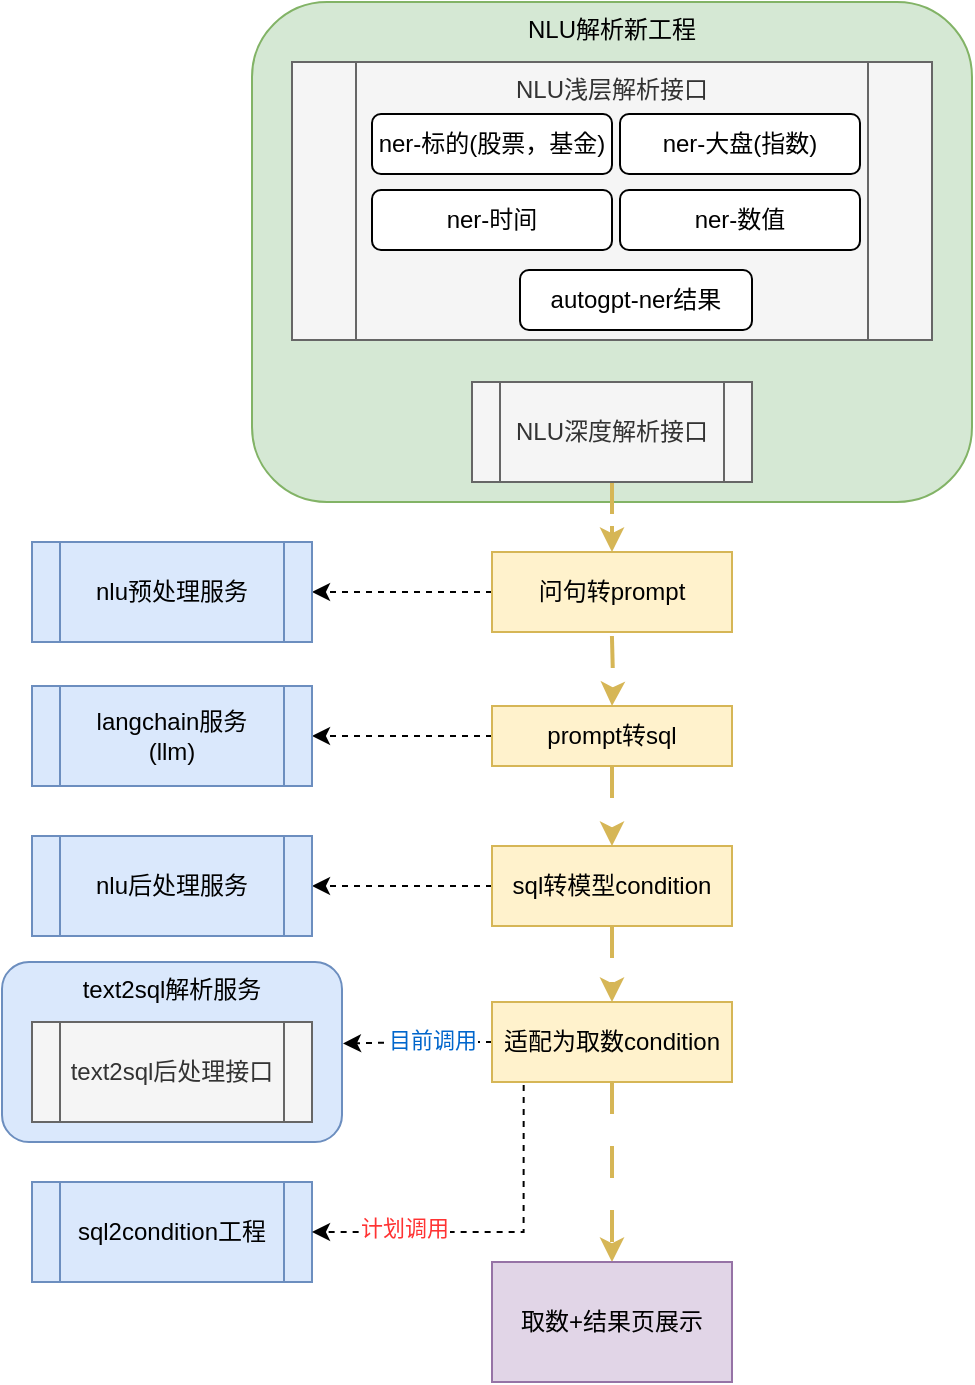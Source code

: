 <mxfile version="21.7.0" type="github">
  <diagram name="第 1 页" id="-DtATAsQaKTqwAKupJKH">
    <mxGraphModel dx="989" dy="523" grid="1" gridSize="10" guides="1" tooltips="1" connect="1" arrows="1" fold="1" page="1" pageScale="1" pageWidth="827" pageHeight="1169" math="0" shadow="0">
      <root>
        <mxCell id="0" />
        <mxCell id="1" parent="0" />
        <mxCell id="JhKfk-GGo2rU0hKPJ-zP-9" value="NLU解析新工程" style="rounded=1;whiteSpace=wrap;html=1;verticalAlign=top;fillColor=#d5e8d4;strokeColor=#82b366;" vertex="1" parent="1">
          <mxGeometry x="260" y="50" width="360" height="250" as="geometry" />
        </mxCell>
        <mxCell id="JhKfk-GGo2rU0hKPJ-zP-45" value="" style="edgeStyle=orthogonalEdgeStyle;rounded=0;orthogonalLoop=1;jettySize=auto;html=1;fillColor=#fff2cc;strokeColor=#d6b656;dashed=1;dashPattern=8 8;strokeWidth=2;" edge="1" parent="1" source="JhKfk-GGo2rU0hKPJ-zP-11" target="JhKfk-GGo2rU0hKPJ-zP-44">
          <mxGeometry relative="1" as="geometry" />
        </mxCell>
        <mxCell id="JhKfk-GGo2rU0hKPJ-zP-11" value="NLU深度解析接口" style="shape=process;whiteSpace=wrap;html=1;backgroundOutline=1;fillColor=#f5f5f5;fontColor=#333333;strokeColor=#666666;" vertex="1" parent="1">
          <mxGeometry x="370" y="240" width="140" height="50" as="geometry" />
        </mxCell>
        <mxCell id="JhKfk-GGo2rU0hKPJ-zP-18" value="sql2condition工程" style="shape=process;whiteSpace=wrap;html=1;backgroundOutline=1;fillColor=#dae8fc;strokeColor=#6c8ebf;" vertex="1" parent="1">
          <mxGeometry x="150" y="640" width="140" height="50" as="geometry" />
        </mxCell>
        <mxCell id="JhKfk-GGo2rU0hKPJ-zP-36" value="" style="group" vertex="1" connectable="0" parent="1">
          <mxGeometry x="280" y="80" width="320" height="139" as="geometry" />
        </mxCell>
        <mxCell id="JhKfk-GGo2rU0hKPJ-zP-8" value="NLU浅层解析接口" style="shape=process;whiteSpace=wrap;html=1;backgroundOutline=1;verticalAlign=top;fillColor=#f5f5f5;fontColor=#333333;strokeColor=#666666;" vertex="1" parent="JhKfk-GGo2rU0hKPJ-zP-36">
          <mxGeometry width="320" height="139" as="geometry" />
        </mxCell>
        <mxCell id="JhKfk-GGo2rU0hKPJ-zP-31" value="ner-标的(股票，基金)" style="rounded=1;whiteSpace=wrap;html=1;" vertex="1" parent="JhKfk-GGo2rU0hKPJ-zP-36">
          <mxGeometry x="40" y="26" width="120" height="30" as="geometry" />
        </mxCell>
        <mxCell id="JhKfk-GGo2rU0hKPJ-zP-32" value="ner-大盘(指数)" style="rounded=1;whiteSpace=wrap;html=1;" vertex="1" parent="JhKfk-GGo2rU0hKPJ-zP-36">
          <mxGeometry x="164" y="26" width="120" height="30" as="geometry" />
        </mxCell>
        <mxCell id="JhKfk-GGo2rU0hKPJ-zP-33" value="ner-时间" style="rounded=1;whiteSpace=wrap;html=1;" vertex="1" parent="JhKfk-GGo2rU0hKPJ-zP-36">
          <mxGeometry x="40" y="64" width="120" height="30" as="geometry" />
        </mxCell>
        <mxCell id="JhKfk-GGo2rU0hKPJ-zP-34" value="ner-数值" style="rounded=1;whiteSpace=wrap;html=1;" vertex="1" parent="JhKfk-GGo2rU0hKPJ-zP-36">
          <mxGeometry x="164" y="64" width="120" height="30" as="geometry" />
        </mxCell>
        <mxCell id="JhKfk-GGo2rU0hKPJ-zP-35" value="autogpt-ner结果" style="rounded=1;whiteSpace=wrap;html=1;" vertex="1" parent="JhKfk-GGo2rU0hKPJ-zP-36">
          <mxGeometry x="114" y="104" width="116" height="30" as="geometry" />
        </mxCell>
        <mxCell id="JhKfk-GGo2rU0hKPJ-zP-52" style="edgeStyle=orthogonalEdgeStyle;rounded=0;orthogonalLoop=1;jettySize=auto;html=1;fillColor=#fff2cc;strokeColor=#d6b656;dashed=1;dashPattern=8 8;strokeWidth=2;" edge="1" parent="1" target="JhKfk-GGo2rU0hKPJ-zP-46">
          <mxGeometry relative="1" as="geometry">
            <mxPoint x="439.966" y="367" as="sourcePoint" />
          </mxGeometry>
        </mxCell>
        <mxCell id="JhKfk-GGo2rU0hKPJ-zP-54" style="edgeStyle=orthogonalEdgeStyle;rounded=0;orthogonalLoop=1;jettySize=auto;html=1;entryX=1;entryY=0.5;entryDx=0;entryDy=0;dashed=1;" edge="1" parent="1" source="JhKfk-GGo2rU0hKPJ-zP-44" target="JhKfk-GGo2rU0hKPJ-zP-49">
          <mxGeometry relative="1" as="geometry" />
        </mxCell>
        <mxCell id="JhKfk-GGo2rU0hKPJ-zP-44" value="问句转prompt" style="whiteSpace=wrap;html=1;fillColor=#fff2cc;strokeColor=#d6b656;" vertex="1" parent="1">
          <mxGeometry x="380" y="325" width="120" height="40" as="geometry" />
        </mxCell>
        <mxCell id="JhKfk-GGo2rU0hKPJ-zP-53" style="edgeStyle=orthogonalEdgeStyle;rounded=0;orthogonalLoop=1;jettySize=auto;html=1;entryX=0.5;entryY=0;entryDx=0;entryDy=0;fillColor=#fff2cc;strokeColor=#d6b656;dashed=1;dashPattern=8 8;strokeWidth=2;" edge="1" parent="1" source="JhKfk-GGo2rU0hKPJ-zP-46" target="JhKfk-GGo2rU0hKPJ-zP-47">
          <mxGeometry relative="1" as="geometry" />
        </mxCell>
        <mxCell id="JhKfk-GGo2rU0hKPJ-zP-55" style="edgeStyle=orthogonalEdgeStyle;rounded=0;orthogonalLoop=1;jettySize=auto;html=1;entryX=1;entryY=0.5;entryDx=0;entryDy=0;dashed=1;" edge="1" parent="1" source="JhKfk-GGo2rU0hKPJ-zP-46" target="JhKfk-GGo2rU0hKPJ-zP-50">
          <mxGeometry relative="1" as="geometry" />
        </mxCell>
        <mxCell id="JhKfk-GGo2rU0hKPJ-zP-46" value="prompt转sql" style="whiteSpace=wrap;html=1;fillColor=#fff2cc;strokeColor=#d6b656;" vertex="1" parent="1">
          <mxGeometry x="380" y="402" width="120" height="30" as="geometry" />
        </mxCell>
        <mxCell id="JhKfk-GGo2rU0hKPJ-zP-56" style="edgeStyle=orthogonalEdgeStyle;rounded=0;orthogonalLoop=1;jettySize=auto;html=1;entryX=1;entryY=0.5;entryDx=0;entryDy=0;dashed=1;" edge="1" parent="1" source="JhKfk-GGo2rU0hKPJ-zP-47" target="JhKfk-GGo2rU0hKPJ-zP-51">
          <mxGeometry relative="1" as="geometry" />
        </mxCell>
        <mxCell id="JhKfk-GGo2rU0hKPJ-zP-59" style="edgeStyle=orthogonalEdgeStyle;rounded=0;orthogonalLoop=1;jettySize=auto;html=1;entryX=0.5;entryY=0;entryDx=0;entryDy=0;fillColor=#fff2cc;strokeColor=#d6b656;dashed=1;dashPattern=8 8;strokeWidth=2;" edge="1" parent="1" source="JhKfk-GGo2rU0hKPJ-zP-47" target="JhKfk-GGo2rU0hKPJ-zP-57">
          <mxGeometry relative="1" as="geometry" />
        </mxCell>
        <mxCell id="JhKfk-GGo2rU0hKPJ-zP-47" value="sql转模型condition" style="whiteSpace=wrap;html=1;fillColor=#fff2cc;strokeColor=#d6b656;" vertex="1" parent="1">
          <mxGeometry x="380" y="472" width="120" height="40" as="geometry" />
        </mxCell>
        <mxCell id="JhKfk-GGo2rU0hKPJ-zP-49" value="nlu预处理服务" style="shape=process;whiteSpace=wrap;html=1;backgroundOutline=1;fillColor=#dae8fc;strokeColor=#6c8ebf;" vertex="1" parent="1">
          <mxGeometry x="150" y="320" width="140" height="50" as="geometry" />
        </mxCell>
        <mxCell id="JhKfk-GGo2rU0hKPJ-zP-50" value="langchain服务&lt;br&gt;(llm)" style="shape=process;whiteSpace=wrap;html=1;backgroundOutline=1;fillColor=#dae8fc;strokeColor=#6c8ebf;" vertex="1" parent="1">
          <mxGeometry x="150" y="392" width="140" height="50" as="geometry" />
        </mxCell>
        <mxCell id="JhKfk-GGo2rU0hKPJ-zP-51" value="nlu后处理服务" style="shape=process;whiteSpace=wrap;html=1;backgroundOutline=1;fillColor=#dae8fc;strokeColor=#6c8ebf;" vertex="1" parent="1">
          <mxGeometry x="150" y="467" width="140" height="50" as="geometry" />
        </mxCell>
        <mxCell id="JhKfk-GGo2rU0hKPJ-zP-58" style="edgeStyle=orthogonalEdgeStyle;rounded=0;orthogonalLoop=1;jettySize=auto;html=1;entryX=1;entryY=0.5;entryDx=0;entryDy=0;dashed=1;exitX=0.132;exitY=1.037;exitDx=0;exitDy=0;exitPerimeter=0;" edge="1" parent="1" source="JhKfk-GGo2rU0hKPJ-zP-57" target="JhKfk-GGo2rU0hKPJ-zP-18">
          <mxGeometry relative="1" as="geometry">
            <Array as="points">
              <mxPoint x="396" y="665" />
            </Array>
          </mxGeometry>
        </mxCell>
        <mxCell id="JhKfk-GGo2rU0hKPJ-zP-67" value="计划调用" style="edgeLabel;html=1;align=center;verticalAlign=middle;resizable=0;points=[];fontColor=#FF3333;" vertex="1" connectable="0" parent="JhKfk-GGo2rU0hKPJ-zP-58">
          <mxGeometry x="0.489" y="-2" relative="1" as="geometry">
            <mxPoint as="offset" />
          </mxGeometry>
        </mxCell>
        <mxCell id="JhKfk-GGo2rU0hKPJ-zP-61" value="" style="edgeStyle=orthogonalEdgeStyle;rounded=0;orthogonalLoop=1;jettySize=auto;html=1;fillColor=#fff2cc;strokeColor=#d6b656;dashed=1;dashPattern=8 8;strokeWidth=2;" edge="1" parent="1" source="JhKfk-GGo2rU0hKPJ-zP-57" target="JhKfk-GGo2rU0hKPJ-zP-60">
          <mxGeometry relative="1" as="geometry" />
        </mxCell>
        <mxCell id="JhKfk-GGo2rU0hKPJ-zP-62" style="edgeStyle=orthogonalEdgeStyle;rounded=0;orthogonalLoop=1;jettySize=auto;html=1;entryX=1.003;entryY=0.453;entryDx=0;entryDy=0;entryPerimeter=0;dashed=1;" edge="1" parent="1" source="JhKfk-GGo2rU0hKPJ-zP-57" target="JhKfk-GGo2rU0hKPJ-zP-12">
          <mxGeometry relative="1" as="geometry" />
        </mxCell>
        <mxCell id="JhKfk-GGo2rU0hKPJ-zP-66" value="目前调用" style="edgeLabel;html=1;align=center;verticalAlign=middle;resizable=0;points=[];fontColor=#0066CC;" vertex="1" connectable="0" parent="JhKfk-GGo2rU0hKPJ-zP-62">
          <mxGeometry x="-0.193" y="-1" relative="1" as="geometry">
            <mxPoint as="offset" />
          </mxGeometry>
        </mxCell>
        <mxCell id="JhKfk-GGo2rU0hKPJ-zP-57" value="适配为取数condition" style="whiteSpace=wrap;html=1;fillColor=#fff2cc;strokeColor=#d6b656;" vertex="1" parent="1">
          <mxGeometry x="380" y="550" width="120" height="40" as="geometry" />
        </mxCell>
        <mxCell id="JhKfk-GGo2rU0hKPJ-zP-60" value="取数+结果页展示" style="whiteSpace=wrap;html=1;fillColor=#e1d5e7;strokeColor=#9673a6;" vertex="1" parent="1">
          <mxGeometry x="380" y="680" width="120" height="60" as="geometry" />
        </mxCell>
        <mxCell id="JhKfk-GGo2rU0hKPJ-zP-65" value="" style="group" vertex="1" connectable="0" parent="1">
          <mxGeometry x="135" y="530" width="170" height="90" as="geometry" />
        </mxCell>
        <mxCell id="JhKfk-GGo2rU0hKPJ-zP-12" value="text2sql解析服务" style="rounded=1;whiteSpace=wrap;html=1;verticalAlign=top;fillColor=#dae8fc;strokeColor=#6c8ebf;" vertex="1" parent="JhKfk-GGo2rU0hKPJ-zP-65">
          <mxGeometry width="170" height="90" as="geometry" />
        </mxCell>
        <mxCell id="JhKfk-GGo2rU0hKPJ-zP-19" value="text2sql后处理接口" style="shape=process;whiteSpace=wrap;html=1;backgroundOutline=1;fillColor=#f5f5f5;strokeColor=#666666;fontColor=#333333;" vertex="1" parent="JhKfk-GGo2rU0hKPJ-zP-65">
          <mxGeometry x="15" y="30" width="140" height="50" as="geometry" />
        </mxCell>
      </root>
    </mxGraphModel>
  </diagram>
</mxfile>
